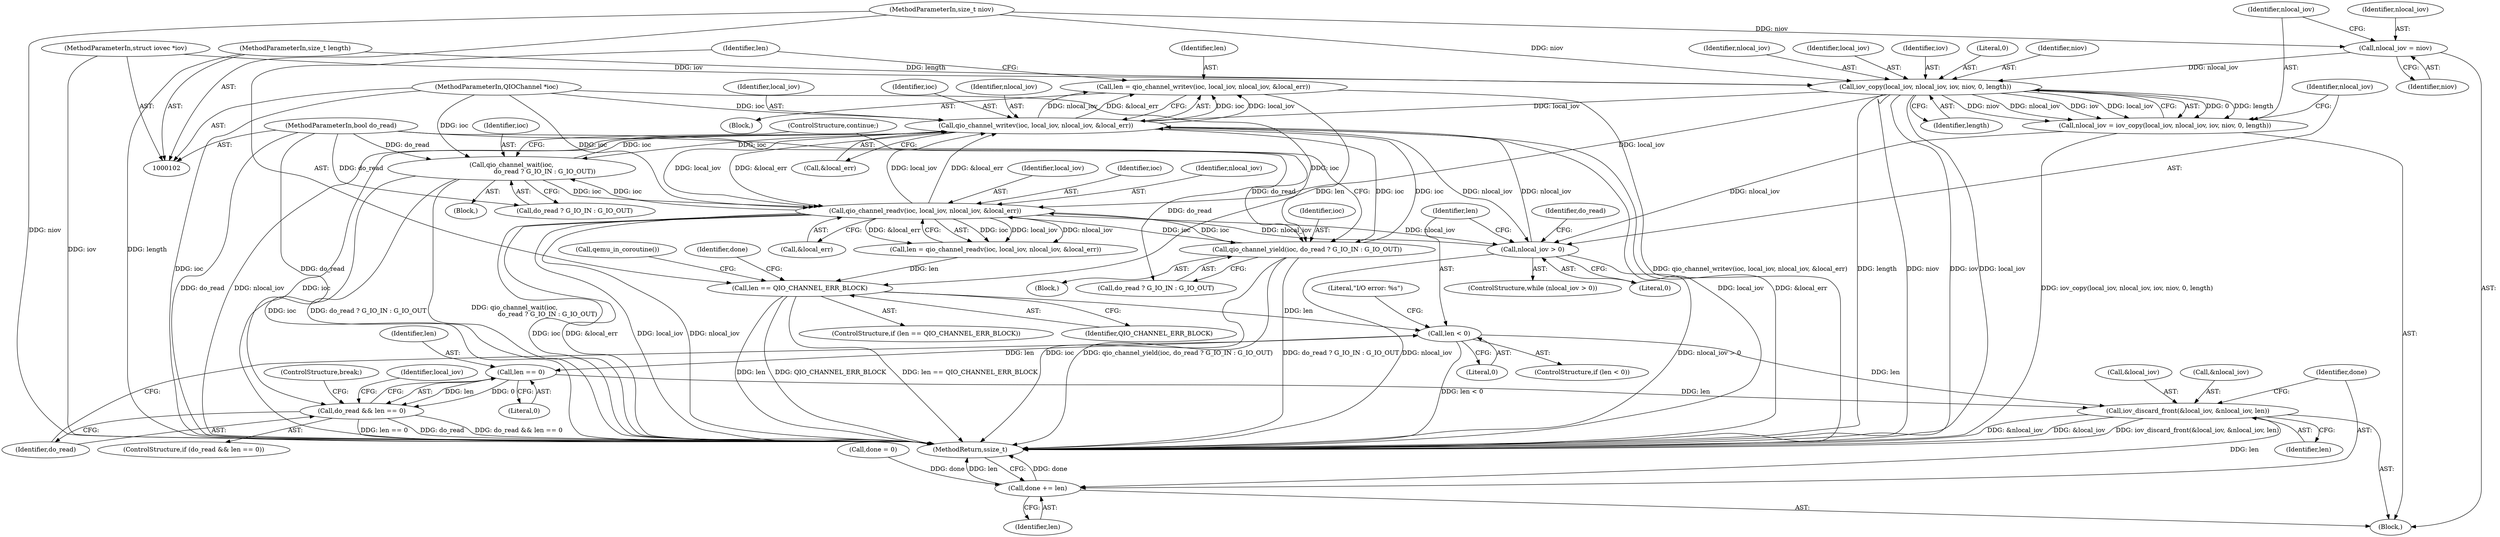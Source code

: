 digraph "0_qemu_ff82911cd3f69f028f2537825c9720ff78bc3f19_1@API" {
"1000153" [label="(Call,len = qio_channel_writev(ioc, local_iov, nlocal_iov, &local_err))"];
"1000155" [label="(Call,qio_channel_writev(ioc, local_iov, nlocal_iov, &local_err))"];
"1000184" [label="(Call,qio_channel_wait(ioc,\n                                 do_read ? G_IO_IN : G_IO_OUT))"];
"1000145" [label="(Call,qio_channel_readv(ioc, local_iov, nlocal_iov, &local_err))"];
"1000169" [label="(Call,qio_channel_yield(ioc, do_read ? G_IO_IN : G_IO_OUT))"];
"1000103" [label="(MethodParameterIn,QIOChannel *ioc)"];
"1000107" [label="(MethodParameterIn,bool do_read)"];
"1000127" [label="(Call,iov_copy(local_iov, nlocal_iov, iov, niov, 0, length))"];
"1000122" [label="(Call,nlocal_iov = niov)"];
"1000105" [label="(MethodParameterIn,size_t niov)"];
"1000104" [label="(MethodParameterIn,struct iovec *iov)"];
"1000106" [label="(MethodParameterIn,size_t length)"];
"1000135" [label="(Call,nlocal_iov > 0)"];
"1000125" [label="(Call,nlocal_iov = iov_copy(local_iov, nlocal_iov, iov, niov, 0, length))"];
"1000162" [label="(Call,len == QIO_CHANNEL_ERR_BLOCK)"];
"1000197" [label="(Call,len < 0)"];
"1000215" [label="(Call,len == 0)"];
"1000213" [label="(Call,do_read && len == 0)"];
"1000220" [label="(Call,iov_discard_front(&local_iov, &nlocal_iov, len))"];
"1000226" [label="(Call,done += len)"];
"1000133" [label="(Identifier,length)"];
"1000104" [label="(MethodParameterIn,struct iovec *iov)"];
"1000125" [label="(Call,nlocal_iov = iov_copy(local_iov, nlocal_iov, iov, niov, 0, length))"];
"1000110" [label="(Call,done = 0)"];
"1000129" [label="(Identifier,nlocal_iov)"];
"1000154" [label="(Identifier,len)"];
"1000148" [label="(Identifier,nlocal_iov)"];
"1000159" [label="(Call,&local_err)"];
"1000155" [label="(Call,qio_channel_writev(ioc, local_iov, nlocal_iov, &local_err))"];
"1000161" [label="(ControlStructure,if (len == QIO_CHANNEL_ERR_BLOCK))"];
"1000167" [label="(Call,qemu_in_coroutine())"];
"1000170" [label="(Identifier,ioc)"];
"1000128" [label="(Identifier,local_iov)"];
"1000136" [label="(Identifier,nlocal_iov)"];
"1000228" [label="(Identifier,len)"];
"1000147" [label="(Identifier,local_iov)"];
"1000216" [label="(Identifier,len)"];
"1000223" [label="(Call,&nlocal_iov)"];
"1000213" [label="(Call,do_read && len == 0)"];
"1000145" [label="(Call,qio_channel_readv(ioc, local_iov, nlocal_iov, &local_err))"];
"1000103" [label="(MethodParameterIn,QIOChannel *ioc)"];
"1000171" [label="(Call,do_read ? G_IO_IN : G_IO_OUT)"];
"1000127" [label="(Call,iov_copy(local_iov, nlocal_iov, iov, niov, 0, length))"];
"1000130" [label="(Identifier,iov)"];
"1000169" [label="(Call,qio_channel_yield(ioc, do_read ? G_IO_IN : G_IO_OUT))"];
"1000215" [label="(Call,len == 0)"];
"1000202" [label="(Literal,\"I/O error: %s\")"];
"1000217" [label="(Literal,0)"];
"1000183" [label="(Block,)"];
"1000220" [label="(Call,iov_discard_front(&local_iov, &nlocal_iov, len))"];
"1000122" [label="(Call,nlocal_iov = niov)"];
"1000212" [label="(ControlStructure,if (do_read && len == 0))"];
"1000152" [label="(Block,)"];
"1000168" [label="(Block,)"];
"1000146" [label="(Identifier,ioc)"];
"1000153" [label="(Call,len = qio_channel_writev(ioc, local_iov, nlocal_iov, &local_err))"];
"1000135" [label="(Call,nlocal_iov > 0)"];
"1000132" [label="(Literal,0)"];
"1000124" [label="(Identifier,niov)"];
"1000156" [label="(Identifier,ioc)"];
"1000149" [label="(Call,&local_err)"];
"1000197" [label="(Call,len < 0)"];
"1000163" [label="(Identifier,len)"];
"1000164" [label="(Identifier,QIO_CHANNEL_ERR_BLOCK)"];
"1000196" [label="(ControlStructure,if (len < 0))"];
"1000186" [label="(Call,do_read ? G_IO_IN : G_IO_OUT)"];
"1000185" [label="(Identifier,ioc)"];
"1000199" [label="(Literal,0)"];
"1000126" [label="(Identifier,nlocal_iov)"];
"1000158" [label="(Identifier,nlocal_iov)"];
"1000222" [label="(Identifier,local_iov)"];
"1000225" [label="(Identifier,len)"];
"1000162" [label="(Call,len == QIO_CHANNEL_ERR_BLOCK)"];
"1000131" [label="(Identifier,niov)"];
"1000182" [label="(Identifier,done)"];
"1000221" [label="(Call,&local_iov)"];
"1000219" [label="(ControlStructure,break;)"];
"1000107" [label="(MethodParameterIn,bool do_read)"];
"1000229" [label="(MethodReturn,ssize_t)"];
"1000157" [label="(Identifier,local_iov)"];
"1000195" [label="(ControlStructure,continue;)"];
"1000214" [label="(Identifier,do_read)"];
"1000108" [label="(Block,)"];
"1000226" [label="(Call,done += len)"];
"1000141" [label="(Identifier,do_read)"];
"1000123" [label="(Identifier,nlocal_iov)"];
"1000227" [label="(Identifier,done)"];
"1000134" [label="(ControlStructure,while (nlocal_iov > 0))"];
"1000137" [label="(Literal,0)"];
"1000105" [label="(MethodParameterIn,size_t niov)"];
"1000198" [label="(Identifier,len)"];
"1000106" [label="(MethodParameterIn,size_t length)"];
"1000143" [label="(Call,len = qio_channel_readv(ioc, local_iov, nlocal_iov, &local_err))"];
"1000184" [label="(Call,qio_channel_wait(ioc,\n                                 do_read ? G_IO_IN : G_IO_OUT))"];
"1000153" -> "1000152"  [label="AST: "];
"1000153" -> "1000155"  [label="CFG: "];
"1000154" -> "1000153"  [label="AST: "];
"1000155" -> "1000153"  [label="AST: "];
"1000163" -> "1000153"  [label="CFG: "];
"1000153" -> "1000229"  [label="DDG: qio_channel_writev(ioc, local_iov, nlocal_iov, &local_err)"];
"1000155" -> "1000153"  [label="DDG: ioc"];
"1000155" -> "1000153"  [label="DDG: local_iov"];
"1000155" -> "1000153"  [label="DDG: nlocal_iov"];
"1000155" -> "1000153"  [label="DDG: &local_err"];
"1000153" -> "1000162"  [label="DDG: len"];
"1000155" -> "1000159"  [label="CFG: "];
"1000156" -> "1000155"  [label="AST: "];
"1000157" -> "1000155"  [label="AST: "];
"1000158" -> "1000155"  [label="AST: "];
"1000159" -> "1000155"  [label="AST: "];
"1000155" -> "1000229"  [label="DDG: local_iov"];
"1000155" -> "1000229"  [label="DDG: &local_err"];
"1000155" -> "1000229"  [label="DDG: nlocal_iov"];
"1000155" -> "1000229"  [label="DDG: ioc"];
"1000155" -> "1000135"  [label="DDG: nlocal_iov"];
"1000155" -> "1000145"  [label="DDG: local_iov"];
"1000155" -> "1000145"  [label="DDG: &local_err"];
"1000184" -> "1000155"  [label="DDG: ioc"];
"1000169" -> "1000155"  [label="DDG: ioc"];
"1000103" -> "1000155"  [label="DDG: ioc"];
"1000127" -> "1000155"  [label="DDG: local_iov"];
"1000145" -> "1000155"  [label="DDG: local_iov"];
"1000145" -> "1000155"  [label="DDG: &local_err"];
"1000135" -> "1000155"  [label="DDG: nlocal_iov"];
"1000155" -> "1000169"  [label="DDG: ioc"];
"1000155" -> "1000184"  [label="DDG: ioc"];
"1000184" -> "1000183"  [label="AST: "];
"1000184" -> "1000186"  [label="CFG: "];
"1000185" -> "1000184"  [label="AST: "];
"1000186" -> "1000184"  [label="AST: "];
"1000195" -> "1000184"  [label="CFG: "];
"1000184" -> "1000229"  [label="DDG: ioc"];
"1000184" -> "1000229"  [label="DDG: qio_channel_wait(ioc,\n                                 do_read ? G_IO_IN : G_IO_OUT)"];
"1000184" -> "1000229"  [label="DDG: do_read ? G_IO_IN : G_IO_OUT"];
"1000184" -> "1000145"  [label="DDG: ioc"];
"1000145" -> "1000184"  [label="DDG: ioc"];
"1000103" -> "1000184"  [label="DDG: ioc"];
"1000107" -> "1000184"  [label="DDG: do_read"];
"1000145" -> "1000143"  [label="AST: "];
"1000145" -> "1000149"  [label="CFG: "];
"1000146" -> "1000145"  [label="AST: "];
"1000147" -> "1000145"  [label="AST: "];
"1000148" -> "1000145"  [label="AST: "];
"1000149" -> "1000145"  [label="AST: "];
"1000143" -> "1000145"  [label="CFG: "];
"1000145" -> "1000229"  [label="DDG: &local_err"];
"1000145" -> "1000229"  [label="DDG: nlocal_iov"];
"1000145" -> "1000229"  [label="DDG: ioc"];
"1000145" -> "1000229"  [label="DDG: local_iov"];
"1000145" -> "1000135"  [label="DDG: nlocal_iov"];
"1000145" -> "1000143"  [label="DDG: ioc"];
"1000145" -> "1000143"  [label="DDG: local_iov"];
"1000145" -> "1000143"  [label="DDG: nlocal_iov"];
"1000145" -> "1000143"  [label="DDG: &local_err"];
"1000169" -> "1000145"  [label="DDG: ioc"];
"1000103" -> "1000145"  [label="DDG: ioc"];
"1000127" -> "1000145"  [label="DDG: local_iov"];
"1000135" -> "1000145"  [label="DDG: nlocal_iov"];
"1000145" -> "1000169"  [label="DDG: ioc"];
"1000169" -> "1000168"  [label="AST: "];
"1000169" -> "1000171"  [label="CFG: "];
"1000170" -> "1000169"  [label="AST: "];
"1000171" -> "1000169"  [label="AST: "];
"1000195" -> "1000169"  [label="CFG: "];
"1000169" -> "1000229"  [label="DDG: qio_channel_yield(ioc, do_read ? G_IO_IN : G_IO_OUT)"];
"1000169" -> "1000229"  [label="DDG: do_read ? G_IO_IN : G_IO_OUT"];
"1000169" -> "1000229"  [label="DDG: ioc"];
"1000103" -> "1000169"  [label="DDG: ioc"];
"1000107" -> "1000169"  [label="DDG: do_read"];
"1000103" -> "1000102"  [label="AST: "];
"1000103" -> "1000229"  [label="DDG: ioc"];
"1000107" -> "1000102"  [label="AST: "];
"1000107" -> "1000229"  [label="DDG: do_read"];
"1000107" -> "1000171"  [label="DDG: do_read"];
"1000107" -> "1000186"  [label="DDG: do_read"];
"1000107" -> "1000213"  [label="DDG: do_read"];
"1000127" -> "1000125"  [label="AST: "];
"1000127" -> "1000133"  [label="CFG: "];
"1000128" -> "1000127"  [label="AST: "];
"1000129" -> "1000127"  [label="AST: "];
"1000130" -> "1000127"  [label="AST: "];
"1000131" -> "1000127"  [label="AST: "];
"1000132" -> "1000127"  [label="AST: "];
"1000133" -> "1000127"  [label="AST: "];
"1000125" -> "1000127"  [label="CFG: "];
"1000127" -> "1000229"  [label="DDG: length"];
"1000127" -> "1000229"  [label="DDG: niov"];
"1000127" -> "1000229"  [label="DDG: iov"];
"1000127" -> "1000229"  [label="DDG: local_iov"];
"1000127" -> "1000125"  [label="DDG: 0"];
"1000127" -> "1000125"  [label="DDG: length"];
"1000127" -> "1000125"  [label="DDG: niov"];
"1000127" -> "1000125"  [label="DDG: nlocal_iov"];
"1000127" -> "1000125"  [label="DDG: iov"];
"1000127" -> "1000125"  [label="DDG: local_iov"];
"1000122" -> "1000127"  [label="DDG: nlocal_iov"];
"1000104" -> "1000127"  [label="DDG: iov"];
"1000105" -> "1000127"  [label="DDG: niov"];
"1000106" -> "1000127"  [label="DDG: length"];
"1000122" -> "1000108"  [label="AST: "];
"1000122" -> "1000124"  [label="CFG: "];
"1000123" -> "1000122"  [label="AST: "];
"1000124" -> "1000122"  [label="AST: "];
"1000126" -> "1000122"  [label="CFG: "];
"1000105" -> "1000122"  [label="DDG: niov"];
"1000105" -> "1000102"  [label="AST: "];
"1000105" -> "1000229"  [label="DDG: niov"];
"1000104" -> "1000102"  [label="AST: "];
"1000104" -> "1000229"  [label="DDG: iov"];
"1000106" -> "1000102"  [label="AST: "];
"1000106" -> "1000229"  [label="DDG: length"];
"1000135" -> "1000134"  [label="AST: "];
"1000135" -> "1000137"  [label="CFG: "];
"1000136" -> "1000135"  [label="AST: "];
"1000137" -> "1000135"  [label="AST: "];
"1000141" -> "1000135"  [label="CFG: "];
"1000198" -> "1000135"  [label="CFG: "];
"1000135" -> "1000229"  [label="DDG: nlocal_iov > 0"];
"1000135" -> "1000229"  [label="DDG: nlocal_iov"];
"1000125" -> "1000135"  [label="DDG: nlocal_iov"];
"1000125" -> "1000108"  [label="AST: "];
"1000126" -> "1000125"  [label="AST: "];
"1000136" -> "1000125"  [label="CFG: "];
"1000125" -> "1000229"  [label="DDG: iov_copy(local_iov, nlocal_iov, iov, niov, 0, length)"];
"1000162" -> "1000161"  [label="AST: "];
"1000162" -> "1000164"  [label="CFG: "];
"1000163" -> "1000162"  [label="AST: "];
"1000164" -> "1000162"  [label="AST: "];
"1000167" -> "1000162"  [label="CFG: "];
"1000182" -> "1000162"  [label="CFG: "];
"1000162" -> "1000229"  [label="DDG: QIO_CHANNEL_ERR_BLOCK"];
"1000162" -> "1000229"  [label="DDG: len"];
"1000162" -> "1000229"  [label="DDG: len == QIO_CHANNEL_ERR_BLOCK"];
"1000143" -> "1000162"  [label="DDG: len"];
"1000162" -> "1000197"  [label="DDG: len"];
"1000197" -> "1000196"  [label="AST: "];
"1000197" -> "1000199"  [label="CFG: "];
"1000198" -> "1000197"  [label="AST: "];
"1000199" -> "1000197"  [label="AST: "];
"1000202" -> "1000197"  [label="CFG: "];
"1000214" -> "1000197"  [label="CFG: "];
"1000197" -> "1000229"  [label="DDG: len < 0"];
"1000197" -> "1000215"  [label="DDG: len"];
"1000197" -> "1000220"  [label="DDG: len"];
"1000215" -> "1000213"  [label="AST: "];
"1000215" -> "1000217"  [label="CFG: "];
"1000216" -> "1000215"  [label="AST: "];
"1000217" -> "1000215"  [label="AST: "];
"1000213" -> "1000215"  [label="CFG: "];
"1000215" -> "1000213"  [label="DDG: len"];
"1000215" -> "1000213"  [label="DDG: 0"];
"1000215" -> "1000220"  [label="DDG: len"];
"1000213" -> "1000212"  [label="AST: "];
"1000213" -> "1000214"  [label="CFG: "];
"1000214" -> "1000213"  [label="AST: "];
"1000219" -> "1000213"  [label="CFG: "];
"1000222" -> "1000213"  [label="CFG: "];
"1000213" -> "1000229"  [label="DDG: do_read"];
"1000213" -> "1000229"  [label="DDG: do_read && len == 0"];
"1000213" -> "1000229"  [label="DDG: len == 0"];
"1000220" -> "1000108"  [label="AST: "];
"1000220" -> "1000225"  [label="CFG: "];
"1000221" -> "1000220"  [label="AST: "];
"1000223" -> "1000220"  [label="AST: "];
"1000225" -> "1000220"  [label="AST: "];
"1000227" -> "1000220"  [label="CFG: "];
"1000220" -> "1000229"  [label="DDG: &nlocal_iov"];
"1000220" -> "1000229"  [label="DDG: &local_iov"];
"1000220" -> "1000229"  [label="DDG: iov_discard_front(&local_iov, &nlocal_iov, len)"];
"1000220" -> "1000226"  [label="DDG: len"];
"1000226" -> "1000108"  [label="AST: "];
"1000226" -> "1000228"  [label="CFG: "];
"1000227" -> "1000226"  [label="AST: "];
"1000228" -> "1000226"  [label="AST: "];
"1000229" -> "1000226"  [label="CFG: "];
"1000226" -> "1000229"  [label="DDG: done"];
"1000226" -> "1000229"  [label="DDG: len"];
"1000110" -> "1000226"  [label="DDG: done"];
}
